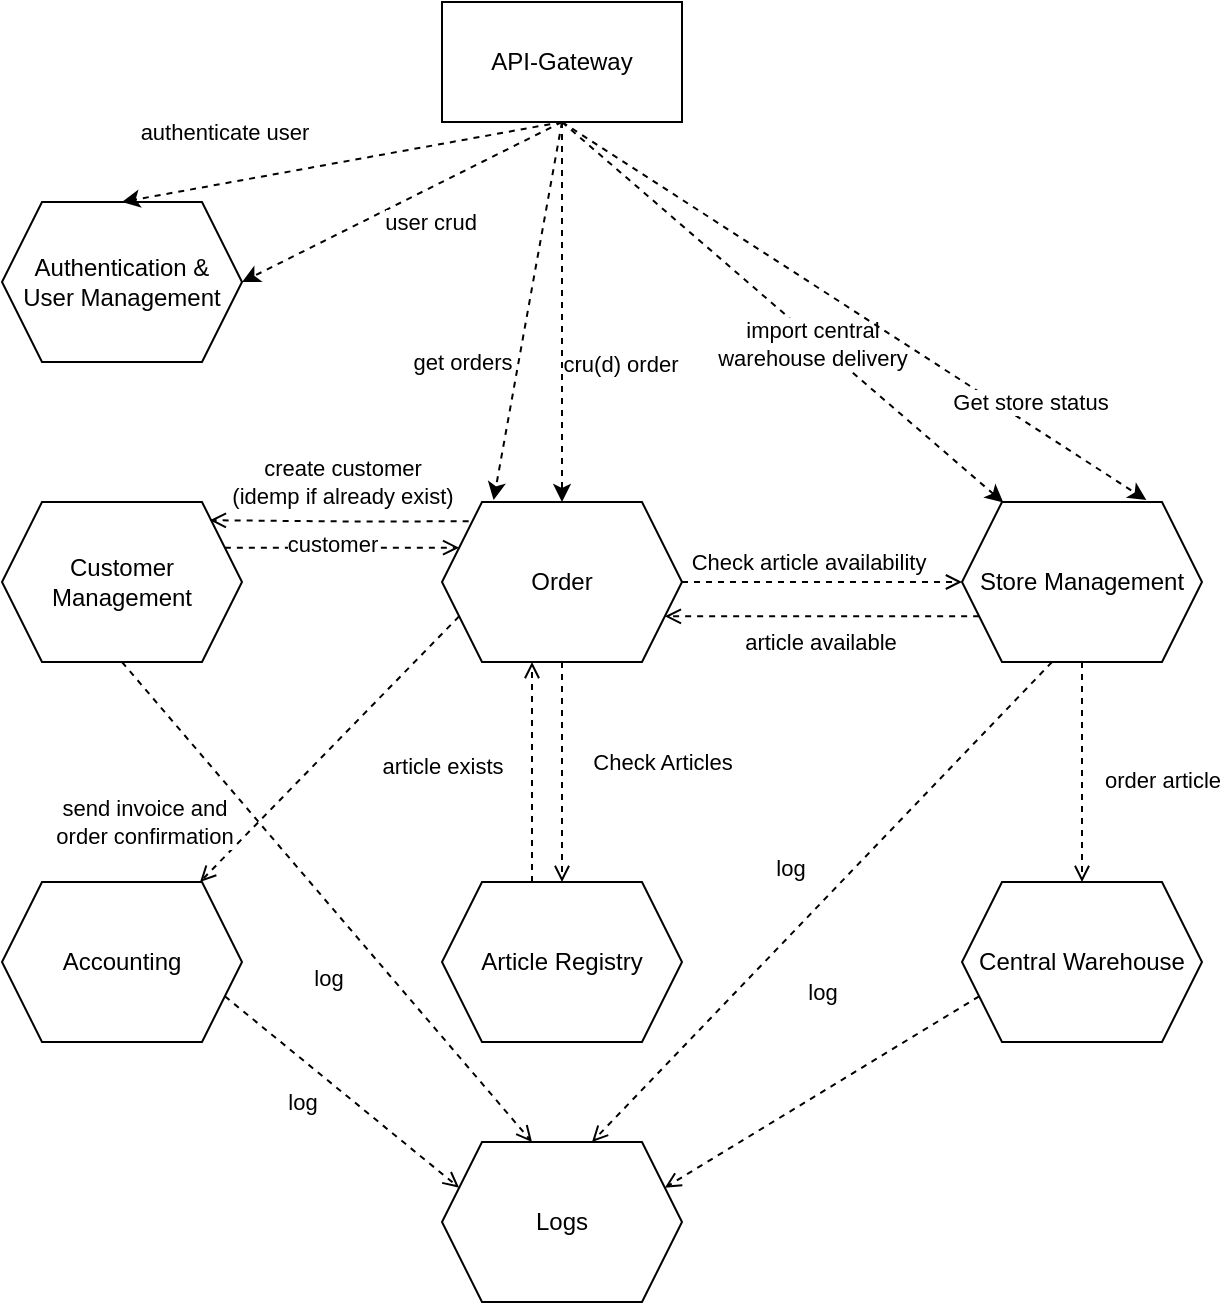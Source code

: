 <mxfile version="24.8.2">
  <diagram name="Seite-1" id="P4q4KqM5F9PenGG-xl9Z">
    <mxGraphModel grid="1" page="1" gridSize="10" guides="1" tooltips="1" connect="1" arrows="1" fold="1" pageScale="1" pageWidth="1169" pageHeight="1654" math="0" shadow="0">
      <root>
        <mxCell id="0" />
        <mxCell id="1" parent="0" />
        <mxCell id="wLVyoqnPFNtIwkr0xwlo-1" value="Authentication &amp;amp;&lt;br&gt;User Management" style="shape=hexagon;perimeter=hexagonPerimeter2;whiteSpace=wrap;html=1;fixedSize=1;" vertex="1" parent="1">
          <mxGeometry x="180" y="340" width="120" height="80" as="geometry" />
        </mxCell>
        <mxCell id="wLVyoqnPFNtIwkr0xwlo-2" value="API-Gateway" style="rounded=0;whiteSpace=wrap;html=1;" vertex="1" parent="1">
          <mxGeometry x="400" y="240" width="120" height="60" as="geometry" />
        </mxCell>
        <mxCell id="PFvNVeWLtCAtgk2L6ako-4" style="edgeStyle=orthogonalEdgeStyle;rounded=0;orthogonalLoop=1;jettySize=auto;html=1;exitX=0.375;exitY=0;exitDx=0;exitDy=0;entryX=0.375;entryY=1;entryDx=0;entryDy=0;dashed=1;endArrow=open;endFill=0;" edge="1" parent="1" source="VUWNeAewyaWjd4Z4t6qf-1" target="gcGAQAfwIsQe5l9_eHQj-9">
          <mxGeometry relative="1" as="geometry" />
        </mxCell>
        <mxCell id="PFvNVeWLtCAtgk2L6ako-5" value="article exists" style="edgeLabel;html=1;align=center;verticalAlign=middle;resizable=0;points=[];" connectable="0" vertex="1" parent="PFvNVeWLtCAtgk2L6ako-4">
          <mxGeometry x="0.068" y="2" relative="1" as="geometry">
            <mxPoint x="-43" as="offset" />
          </mxGeometry>
        </mxCell>
        <mxCell id="VUWNeAewyaWjd4Z4t6qf-1" value="Article Registry" style="shape=hexagon;perimeter=hexagonPerimeter2;whiteSpace=wrap;html=1;fixedSize=1;" vertex="1" parent="1">
          <mxGeometry x="400" y="680" width="120" height="80" as="geometry" />
        </mxCell>
        <mxCell id="PFvNVeWLtCAtgk2L6ako-16" style="edgeStyle=orthogonalEdgeStyle;rounded=0;orthogonalLoop=1;jettySize=auto;html=1;exitX=1;exitY=0.25;exitDx=0;exitDy=0;entryX=0;entryY=0.25;entryDx=0;entryDy=0;dashed=1;endArrow=open;endFill=0;" edge="1" parent="1" source="gcGAQAfwIsQe5l9_eHQj-5" target="gcGAQAfwIsQe5l9_eHQj-9">
          <mxGeometry relative="1" as="geometry" />
        </mxCell>
        <mxCell id="PFvNVeWLtCAtgk2L6ako-17" value="customer" style="edgeLabel;html=1;align=center;verticalAlign=middle;resizable=0;points=[];" connectable="0" vertex="1" parent="PFvNVeWLtCAtgk2L6ako-16">
          <mxGeometry x="-0.086" y="2" relative="1" as="geometry">
            <mxPoint as="offset" />
          </mxGeometry>
        </mxCell>
        <mxCell id="gcGAQAfwIsQe5l9_eHQj-5" value="Customer Management" style="shape=hexagon;perimeter=hexagonPerimeter2;whiteSpace=wrap;html=1;fixedSize=1;" vertex="1" parent="1">
          <mxGeometry x="180" y="490" width="120" height="80" as="geometry" />
        </mxCell>
        <mxCell id="VUWNeAewyaWjd4Z4t6qf-3" value="" style="endArrow=classic;html=1;rounded=0;entryX=0.5;entryY=0;entryDx=0;entryDy=0;exitX=0.5;exitY=1;exitDx=0;exitDy=0;dashed=1;" edge="1" parent="1" source="wLVyoqnPFNtIwkr0xwlo-2" target="wLVyoqnPFNtIwkr0xwlo-1">
          <mxGeometry width="50" height="50" relative="1" as="geometry">
            <mxPoint x="460" y="330" as="sourcePoint" />
            <mxPoint x="510" y="280" as="targetPoint" />
          </mxGeometry>
        </mxCell>
        <mxCell id="VUWNeAewyaWjd4Z4t6qf-7" value="authenticate user" style="edgeLabel;html=1;align=center;verticalAlign=middle;resizable=0;points=[];" connectable="0" vertex="1" parent="VUWNeAewyaWjd4Z4t6qf-3">
          <mxGeometry x="0.153" y="3" relative="1" as="geometry">
            <mxPoint x="-43" y="-21" as="offset" />
          </mxGeometry>
        </mxCell>
        <mxCell id="gcGAQAfwIsQe5l9_eHQj-8" value="Central Warehouse" style="shape=hexagon;perimeter=hexagonPerimeter2;whiteSpace=wrap;html=1;fixedSize=1;" vertex="1" parent="1">
          <mxGeometry x="660" y="680" width="120" height="80" as="geometry" />
        </mxCell>
        <mxCell id="PFvNVeWLtCAtgk2L6ako-6" value="" style="edgeStyle=orthogonalEdgeStyle;rounded=0;orthogonalLoop=1;jettySize=auto;html=1;dashed=1;endArrow=open;endFill=0;" edge="1" parent="1" source="gcGAQAfwIsQe5l9_eHQj-9" target="gcGAQAfwIsQe5l9_eHQj-12">
          <mxGeometry relative="1" as="geometry" />
        </mxCell>
        <mxCell id="PFvNVeWLtCAtgk2L6ako-7" value="Check article availability" style="edgeLabel;html=1;align=center;verticalAlign=middle;resizable=0;points=[];" connectable="0" vertex="1" parent="PFvNVeWLtCAtgk2L6ako-6">
          <mxGeometry x="-0.218" y="-1" relative="1" as="geometry">
            <mxPoint x="8" y="-11" as="offset" />
          </mxGeometry>
        </mxCell>
        <mxCell id="PFvNVeWLtCAtgk2L6ako-13" value="" style="edgeStyle=orthogonalEdgeStyle;rounded=0;orthogonalLoop=1;jettySize=auto;html=1;endArrow=open;endFill=0;dashed=1;entryX=0.866;entryY=0.114;entryDx=0;entryDy=0;entryPerimeter=0;exitX=0.111;exitY=0.121;exitDx=0;exitDy=0;exitPerimeter=0;" edge="1" parent="1" source="gcGAQAfwIsQe5l9_eHQj-9" target="gcGAQAfwIsQe5l9_eHQj-5">
          <mxGeometry relative="1" as="geometry" />
        </mxCell>
        <mxCell id="PFvNVeWLtCAtgk2L6ako-14" value="create customer&lt;br&gt;(idemp if already exist)" style="edgeLabel;html=1;align=center;verticalAlign=middle;resizable=0;points=[];" connectable="0" vertex="1" parent="PFvNVeWLtCAtgk2L6ako-13">
          <mxGeometry x="0.27" y="2" relative="1" as="geometry">
            <mxPoint x="18" y="-21" as="offset" />
          </mxGeometry>
        </mxCell>
        <mxCell id="gcGAQAfwIsQe5l9_eHQj-9" value="Order" style="shape=hexagon;perimeter=hexagonPerimeter2;whiteSpace=wrap;html=1;fixedSize=1;" vertex="1" parent="1">
          <mxGeometry x="400" y="490" width="120" height="80" as="geometry" />
        </mxCell>
        <mxCell id="gcGAQAfwIsQe5l9_eHQj-10" value="Accounting" style="shape=hexagon;perimeter=hexagonPerimeter2;whiteSpace=wrap;html=1;fixedSize=1;" vertex="1" parent="1">
          <mxGeometry x="180" y="680" width="120" height="80" as="geometry" />
        </mxCell>
        <mxCell id="PFvNVeWLtCAtgk2L6ako-8" style="edgeStyle=orthogonalEdgeStyle;rounded=0;orthogonalLoop=1;jettySize=auto;html=1;exitX=0;exitY=0.75;exitDx=0;exitDy=0;entryX=1;entryY=0.75;entryDx=0;entryDy=0;dashed=1;endArrow=open;endFill=0;" edge="1" parent="1" source="gcGAQAfwIsQe5l9_eHQj-12" target="gcGAQAfwIsQe5l9_eHQj-9">
          <mxGeometry relative="1" as="geometry" />
        </mxCell>
        <mxCell id="PFvNVeWLtCAtgk2L6ako-9" value="article available" style="edgeLabel;html=1;align=center;verticalAlign=middle;resizable=0;points=[];" connectable="0" vertex="1" parent="PFvNVeWLtCAtgk2L6ako-8">
          <mxGeometry x="0.011" y="3" relative="1" as="geometry">
            <mxPoint y="10" as="offset" />
          </mxGeometry>
        </mxCell>
        <mxCell id="PFvNVeWLtCAtgk2L6ako-10" value="" style="edgeStyle=orthogonalEdgeStyle;rounded=0;orthogonalLoop=1;jettySize=auto;html=1;dashed=1;endArrow=open;endFill=0;" edge="1" parent="1" source="gcGAQAfwIsQe5l9_eHQj-12" target="gcGAQAfwIsQe5l9_eHQj-8">
          <mxGeometry relative="1" as="geometry" />
        </mxCell>
        <mxCell id="PFvNVeWLtCAtgk2L6ako-11" value="order article" style="edgeLabel;html=1;align=center;verticalAlign=middle;resizable=0;points=[];" connectable="0" vertex="1" parent="PFvNVeWLtCAtgk2L6ako-10">
          <mxGeometry x="0.066" y="1" relative="1" as="geometry">
            <mxPoint x="39" as="offset" />
          </mxGeometry>
        </mxCell>
        <mxCell id="gcGAQAfwIsQe5l9_eHQj-12" value="Store Management" style="shape=hexagon;perimeter=hexagonPerimeter2;whiteSpace=wrap;html=1;fixedSize=1;" vertex="1" parent="1">
          <mxGeometry x="660" y="490" width="120" height="80" as="geometry" />
        </mxCell>
        <mxCell id="VUWNeAewyaWjd4Z4t6qf-12" value="" style="endArrow=classic;html=1;rounded=0;exitX=0.5;exitY=1;exitDx=0;exitDy=0;entryX=0.5;entryY=0;entryDx=0;entryDy=0;dashed=1;" edge="1" parent="1" source="wLVyoqnPFNtIwkr0xwlo-2" target="gcGAQAfwIsQe5l9_eHQj-9">
          <mxGeometry width="50" height="50" relative="1" as="geometry">
            <mxPoint x="600" y="540" as="sourcePoint" />
            <mxPoint x="650" y="490" as="targetPoint" />
          </mxGeometry>
        </mxCell>
        <mxCell id="VUWNeAewyaWjd4Z4t6qf-13" value="cru(d) order" style="edgeLabel;html=1;align=center;verticalAlign=middle;resizable=0;points=[];" connectable="0" vertex="1" parent="VUWNeAewyaWjd4Z4t6qf-12">
          <mxGeometry x="0.129" relative="1" as="geometry">
            <mxPoint x="29" y="13" as="offset" />
          </mxGeometry>
        </mxCell>
        <mxCell id="gcGAQAfwIsQe5l9_eHQj-19" value="" style="endArrow=classic;html=1;rounded=0;entryX=0.172;entryY=0.003;entryDx=0;entryDy=0;dashed=1;entryPerimeter=0;exitX=0.5;exitY=1;exitDx=0;exitDy=0;" edge="1" parent="1" source="wLVyoqnPFNtIwkr0xwlo-2" target="gcGAQAfwIsQe5l9_eHQj-12">
          <mxGeometry width="50" height="50" relative="1" as="geometry">
            <mxPoint x="570" y="300" as="sourcePoint" />
            <mxPoint x="510" y="605" as="targetPoint" />
          </mxGeometry>
        </mxCell>
        <mxCell id="PFvNVeWLtCAtgk2L6ako-12" value="import central&lt;br&gt;warehouse delivery" style="edgeLabel;html=1;align=center;verticalAlign=middle;resizable=0;points=[];" connectable="0" vertex="1" parent="gcGAQAfwIsQe5l9_eHQj-19">
          <mxGeometry x="-0.002" y="1" relative="1" as="geometry">
            <mxPoint x="14" y="16" as="offset" />
          </mxGeometry>
        </mxCell>
        <mxCell id="gcGAQAfwIsQe5l9_eHQj-21" value="Logs" style="shape=hexagon;perimeter=hexagonPerimeter2;whiteSpace=wrap;html=1;fixedSize=1;" vertex="1" parent="1">
          <mxGeometry x="400" y="810" width="120" height="80" as="geometry" />
        </mxCell>
        <mxCell id="PFvNVeWLtCAtgk2L6ako-2" value="" style="endArrow=open;html=1;rounded=0;exitX=0.5;exitY=1;exitDx=0;exitDy=0;entryX=0.5;entryY=0;entryDx=0;entryDy=0;dashed=1;endFill=0;" edge="1" parent="1" source="gcGAQAfwIsQe5l9_eHQj-9" target="VUWNeAewyaWjd4Z4t6qf-1">
          <mxGeometry width="50" height="50" relative="1" as="geometry">
            <mxPoint x="460" y="580" as="sourcePoint" />
            <mxPoint x="350" y="770" as="targetPoint" />
          </mxGeometry>
        </mxCell>
        <mxCell id="PFvNVeWLtCAtgk2L6ako-3" value="Check Articles" style="edgeLabel;html=1;align=center;verticalAlign=middle;resizable=0;points=[];" connectable="0" vertex="1" parent="PFvNVeWLtCAtgk2L6ako-2">
          <mxGeometry x="0.129" relative="1" as="geometry">
            <mxPoint x="50" y="-12" as="offset" />
          </mxGeometry>
        </mxCell>
        <mxCell id="PFvNVeWLtCAtgk2L6ako-22" value="" style="endArrow=classic;html=1;rounded=0;entryX=1;entryY=0.5;entryDx=0;entryDy=0;exitX=0.5;exitY=1;exitDx=0;exitDy=0;dashed=1;" edge="1" parent="1" source="wLVyoqnPFNtIwkr0xwlo-2" target="wLVyoqnPFNtIwkr0xwlo-1">
          <mxGeometry width="50" height="50" relative="1" as="geometry">
            <mxPoint x="580" y="310" as="sourcePoint" />
            <mxPoint x="250" y="350" as="targetPoint" />
          </mxGeometry>
        </mxCell>
        <mxCell id="PFvNVeWLtCAtgk2L6ako-23" value="user crud" style="edgeLabel;html=1;align=center;verticalAlign=middle;resizable=0;points=[];" connectable="0" vertex="1" parent="PFvNVeWLtCAtgk2L6ako-22">
          <mxGeometry x="0.153" y="3" relative="1" as="geometry">
            <mxPoint x="25" y="1" as="offset" />
          </mxGeometry>
        </mxCell>
        <mxCell id="PFvNVeWLtCAtgk2L6ako-31" value="" style="endArrow=open;html=1;rounded=0;exitX=0;exitY=0.75;exitDx=0;exitDy=0;dashed=1;endFill=0;" edge="1" parent="1" source="gcGAQAfwIsQe5l9_eHQj-9" target="gcGAQAfwIsQe5l9_eHQj-10">
          <mxGeometry width="50" height="50" relative="1" as="geometry">
            <mxPoint x="387" y="610" as="sourcePoint" />
            <mxPoint x="250" y="799" as="targetPoint" />
          </mxGeometry>
        </mxCell>
        <mxCell id="PFvNVeWLtCAtgk2L6ako-32" value="send invoice and&lt;br&gt;order confirmation" style="edgeLabel;html=1;align=center;verticalAlign=middle;resizable=0;points=[];" connectable="0" vertex="1" parent="PFvNVeWLtCAtgk2L6ako-31">
          <mxGeometry x="0.456" relative="1" as="geometry">
            <mxPoint x="-64" y="6" as="offset" />
          </mxGeometry>
        </mxCell>
        <mxCell id="PFvNVeWLtCAtgk2L6ako-36" value="" style="endArrow=classic;html=1;rounded=0;dashed=1;exitX=0.5;exitY=1;exitDx=0;exitDy=0;entryX=0.768;entryY=-0.012;entryDx=0;entryDy=0;entryPerimeter=0;" edge="1" parent="1" source="wLVyoqnPFNtIwkr0xwlo-2" target="gcGAQAfwIsQe5l9_eHQj-12">
          <mxGeometry width="50" height="50" relative="1" as="geometry">
            <mxPoint x="580" y="310" as="sourcePoint" />
            <mxPoint x="770" y="380" as="targetPoint" />
          </mxGeometry>
        </mxCell>
        <mxCell id="PFvNVeWLtCAtgk2L6ako-37" value="Get store status" style="edgeLabel;html=1;align=center;verticalAlign=middle;resizable=0;points=[];" connectable="0" vertex="1" parent="PFvNVeWLtCAtgk2L6ako-36">
          <mxGeometry x="-0.002" y="1" relative="1" as="geometry">
            <mxPoint x="88" y="46" as="offset" />
          </mxGeometry>
        </mxCell>
        <mxCell id="PFvNVeWLtCAtgk2L6ako-39" value="" style="endArrow=open;html=1;rounded=0;exitX=1;exitY=0.75;exitDx=0;exitDy=0;dashed=1;endFill=0;entryX=0;entryY=0.25;entryDx=0;entryDy=0;" edge="1" parent="1" source="gcGAQAfwIsQe5l9_eHQj-10" target="gcGAQAfwIsQe5l9_eHQj-21">
          <mxGeometry width="50" height="50" relative="1" as="geometry">
            <mxPoint x="419" y="557" as="sourcePoint" />
            <mxPoint x="289" y="690" as="targetPoint" />
          </mxGeometry>
        </mxCell>
        <mxCell id="PFvNVeWLtCAtgk2L6ako-40" value="log" style="edgeLabel;html=1;align=center;verticalAlign=middle;resizable=0;points=[];" connectable="0" vertex="1" parent="PFvNVeWLtCAtgk2L6ako-39">
          <mxGeometry x="0.456" relative="1" as="geometry">
            <mxPoint x="-47" y="-17" as="offset" />
          </mxGeometry>
        </mxCell>
        <mxCell id="PFvNVeWLtCAtgk2L6ako-41" value="" style="endArrow=open;html=1;rounded=0;exitX=0.375;exitY=1;exitDx=0;exitDy=0;dashed=1;endFill=0;entryX=0.625;entryY=0;entryDx=0;entryDy=0;" edge="1" parent="1" source="gcGAQAfwIsQe5l9_eHQj-12" target="gcGAQAfwIsQe5l9_eHQj-21">
          <mxGeometry width="50" height="50" relative="1" as="geometry">
            <mxPoint x="301" y="747" as="sourcePoint" />
            <mxPoint x="419" y="843" as="targetPoint" />
          </mxGeometry>
        </mxCell>
        <mxCell id="PFvNVeWLtCAtgk2L6ako-42" value="log" style="edgeLabel;html=1;align=center;verticalAlign=middle;resizable=0;points=[];" connectable="0" vertex="1" parent="PFvNVeWLtCAtgk2L6ako-41">
          <mxGeometry x="0.456" relative="1" as="geometry">
            <mxPoint x="36" y="-72" as="offset" />
          </mxGeometry>
        </mxCell>
        <mxCell id="PFvNVeWLtCAtgk2L6ako-43" value="" style="endArrow=open;html=1;rounded=0;exitX=0.5;exitY=1;exitDx=0;exitDy=0;dashed=1;endFill=0;entryX=0.375;entryY=0;entryDx=0;entryDy=0;" edge="1" parent="1" source="gcGAQAfwIsQe5l9_eHQj-5" target="gcGAQAfwIsQe5l9_eHQj-21">
          <mxGeometry width="50" height="50" relative="1" as="geometry">
            <mxPoint x="301" y="747" as="sourcePoint" />
            <mxPoint x="419" y="843" as="targetPoint" />
          </mxGeometry>
        </mxCell>
        <mxCell id="PFvNVeWLtCAtgk2L6ako-44" value="log" style="edgeLabel;html=1;align=center;verticalAlign=middle;resizable=0;points=[];" connectable="0" vertex="1" parent="PFvNVeWLtCAtgk2L6ako-43">
          <mxGeometry x="0.456" relative="1" as="geometry">
            <mxPoint x="-47" y="-17" as="offset" />
          </mxGeometry>
        </mxCell>
        <mxCell id="PFvNVeWLtCAtgk2L6ako-45" value="" style="endArrow=open;html=1;rounded=0;exitX=0;exitY=0.75;exitDx=0;exitDy=0;dashed=1;endFill=0;entryX=1;entryY=0.25;entryDx=0;entryDy=0;" edge="1" parent="1" source="gcGAQAfwIsQe5l9_eHQj-8" target="gcGAQAfwIsQe5l9_eHQj-21">
          <mxGeometry width="50" height="50" relative="1" as="geometry">
            <mxPoint x="715" y="580" as="sourcePoint" />
            <mxPoint x="521" y="843" as="targetPoint" />
          </mxGeometry>
        </mxCell>
        <mxCell id="PFvNVeWLtCAtgk2L6ako-46" value="log" style="edgeLabel;html=1;align=center;verticalAlign=middle;resizable=0;points=[];" connectable="0" vertex="1" parent="PFvNVeWLtCAtgk2L6ako-45">
          <mxGeometry x="0.456" relative="1" as="geometry">
            <mxPoint x="36" y="-72" as="offset" />
          </mxGeometry>
        </mxCell>
        <mxCell id="PFvNVeWLtCAtgk2L6ako-51" value="" style="endArrow=classic;html=1;rounded=0;exitX=0.5;exitY=1;exitDx=0;exitDy=0;entryX=0.215;entryY=-0.012;entryDx=0;entryDy=0;dashed=1;entryPerimeter=0;" edge="1" parent="1" source="wLVyoqnPFNtIwkr0xwlo-2" target="gcGAQAfwIsQe5l9_eHQj-9">
          <mxGeometry width="50" height="50" relative="1" as="geometry">
            <mxPoint x="470" y="310" as="sourcePoint" />
            <mxPoint x="470" y="500" as="targetPoint" />
          </mxGeometry>
        </mxCell>
        <mxCell id="PFvNVeWLtCAtgk2L6ako-52" value="get orders" style="edgeLabel;html=1;align=center;verticalAlign=middle;resizable=0;points=[];" connectable="0" vertex="1" parent="PFvNVeWLtCAtgk2L6ako-51">
          <mxGeometry x="0.129" relative="1" as="geometry">
            <mxPoint x="-31" y="13" as="offset" />
          </mxGeometry>
        </mxCell>
      </root>
    </mxGraphModel>
  </diagram>
</mxfile>
